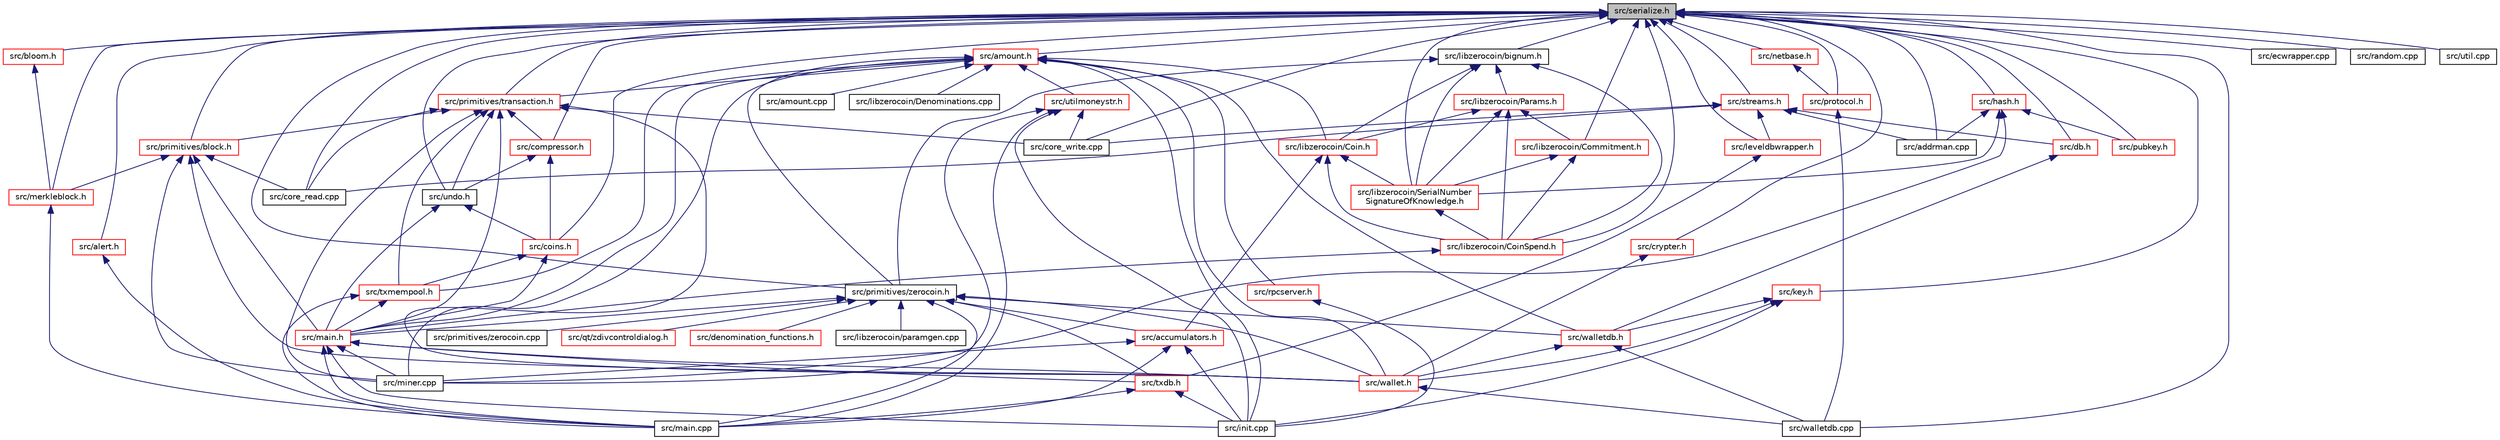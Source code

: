 digraph "src/serialize.h"
{
  edge [fontname="Helvetica",fontsize="10",labelfontname="Helvetica",labelfontsize="10"];
  node [fontname="Helvetica",fontsize="10",shape=record];
  Node14 [label="src/serialize.h",height=0.2,width=0.4,color="black", fillcolor="grey75", style="filled", fontcolor="black"];
  Node14 -> Node15 [dir="back",color="midnightblue",fontsize="10",style="solid",fontname="Helvetica"];
  Node15 [label="src/libzerocoin/bignum.h",height=0.2,width=0.4,color="black", fillcolor="white", style="filled",URL="$bignum_8h.html"];
  Node15 -> Node16 [dir="back",color="midnightblue",fontsize="10",style="solid",fontname="Helvetica"];
  Node16 [label="src/libzerocoin/Params.h",height=0.2,width=0.4,color="red", fillcolor="white", style="filled",URL="$_params_8h.html",tooltip="Parameter classes for Zerocoin. "];
  Node16 -> Node17 [dir="back",color="midnightblue",fontsize="10",style="solid",fontname="Helvetica"];
  Node17 [label="src/libzerocoin/Coin.h",height=0.2,width=0.4,color="red", fillcolor="white", style="filled",URL="$_coin_8h.html",tooltip="PublicCoin and PrivateCoin classes for the Zerocoin library. "];
  Node17 -> Node22 [dir="back",color="midnightblue",fontsize="10",style="solid",fontname="Helvetica"];
  Node22 [label="src/accumulators.h",height=0.2,width=0.4,color="red", fillcolor="white", style="filled",URL="$accumulators_8h.html"];
  Node22 -> Node23 [dir="back",color="midnightblue",fontsize="10",style="solid",fontname="Helvetica"];
  Node23 [label="src/init.cpp",height=0.2,width=0.4,color="black", fillcolor="white", style="filled",URL="$init_8cpp.html"];
  Node22 -> Node24 [dir="back",color="midnightblue",fontsize="10",style="solid",fontname="Helvetica"];
  Node24 [label="src/main.cpp",height=0.2,width=0.4,color="black", fillcolor="white", style="filled",URL="$main_8cpp.html"];
  Node22 -> Node25 [dir="back",color="midnightblue",fontsize="10",style="solid",fontname="Helvetica"];
  Node25 [label="src/miner.cpp",height=0.2,width=0.4,color="black", fillcolor="white", style="filled",URL="$miner_8cpp.html"];
  Node17 -> Node28 [dir="back",color="midnightblue",fontsize="10",style="solid",fontname="Helvetica"];
  Node28 [label="src/libzerocoin/CoinSpend.h",height=0.2,width=0.4,color="red", fillcolor="white", style="filled",URL="$_coin_spend_8h.html",tooltip="CoinSpend class for the Zerocoin library. "];
  Node28 -> Node29 [dir="back",color="midnightblue",fontsize="10",style="solid",fontname="Helvetica"];
  Node29 [label="src/main.h",height=0.2,width=0.4,color="red", fillcolor="white", style="filled",URL="$main_8h.html"];
  Node29 -> Node30 [dir="back",color="midnightblue",fontsize="10",style="solid",fontname="Helvetica"];
  Node30 [label="src/txdb.h",height=0.2,width=0.4,color="red", fillcolor="white", style="filled",URL="$txdb_8h.html"];
  Node30 -> Node23 [dir="back",color="midnightblue",fontsize="10",style="solid",fontname="Helvetica"];
  Node30 -> Node24 [dir="back",color="midnightblue",fontsize="10",style="solid",fontname="Helvetica"];
  Node29 -> Node104 [dir="back",color="midnightblue",fontsize="10",style="solid",fontname="Helvetica"];
  Node104 [label="src/wallet.h",height=0.2,width=0.4,color="red", fillcolor="white", style="filled",URL="$wallet_8h.html"];
  Node104 -> Node106 [dir="back",color="midnightblue",fontsize="10",style="solid",fontname="Helvetica"];
  Node106 [label="src/walletdb.cpp",height=0.2,width=0.4,color="black", fillcolor="white", style="filled",URL="$walletdb_8cpp.html"];
  Node29 -> Node23 [dir="back",color="midnightblue",fontsize="10",style="solid",fontname="Helvetica"];
  Node29 -> Node24 [dir="back",color="midnightblue",fontsize="10",style="solid",fontname="Helvetica"];
  Node29 -> Node25 [dir="back",color="midnightblue",fontsize="10",style="solid",fontname="Helvetica"];
  Node17 -> Node129 [dir="back",color="midnightblue",fontsize="10",style="solid",fontname="Helvetica"];
  Node129 [label="src/libzerocoin/SerialNumber\lSignatureOfKnowledge.h",height=0.2,width=0.4,color="red", fillcolor="white", style="filled",URL="$_serial_number_signature_of_knowledge_8h.html",tooltip="SerialNumberSignatureOfKnowledge class for the Zerocoin library. "];
  Node129 -> Node28 [dir="back",color="midnightblue",fontsize="10",style="solid",fontname="Helvetica"];
  Node16 -> Node149 [dir="back",color="midnightblue",fontsize="10",style="solid",fontname="Helvetica"];
  Node149 [label="src/libzerocoin/Commitment.h",height=0.2,width=0.4,color="red", fillcolor="white", style="filled",URL="$_commitment_8h.html",tooltip="Commitment and CommitmentProof classes for the Zerocoin library. "];
  Node149 -> Node28 [dir="back",color="midnightblue",fontsize="10",style="solid",fontname="Helvetica"];
  Node149 -> Node129 [dir="back",color="midnightblue",fontsize="10",style="solid",fontname="Helvetica"];
  Node16 -> Node28 [dir="back",color="midnightblue",fontsize="10",style="solid",fontname="Helvetica"];
  Node16 -> Node129 [dir="back",color="midnightblue",fontsize="10",style="solid",fontname="Helvetica"];
  Node15 -> Node17 [dir="back",color="midnightblue",fontsize="10",style="solid",fontname="Helvetica"];
  Node15 -> Node154 [dir="back",color="midnightblue",fontsize="10",style="solid",fontname="Helvetica"];
  Node154 [label="src/primitives/zerocoin.h",height=0.2,width=0.4,color="black", fillcolor="white", style="filled",URL="$zerocoin_8h.html",tooltip="Exceptions and constants for Zerocoin. "];
  Node154 -> Node22 [dir="back",color="midnightblue",fontsize="10",style="solid",fontname="Helvetica"];
  Node154 -> Node29 [dir="back",color="midnightblue",fontsize="10",style="solid",fontname="Helvetica"];
  Node154 -> Node30 [dir="back",color="midnightblue",fontsize="10",style="solid",fontname="Helvetica"];
  Node154 -> Node104 [dir="back",color="midnightblue",fontsize="10",style="solid",fontname="Helvetica"];
  Node154 -> Node131 [dir="back",color="midnightblue",fontsize="10",style="solid",fontname="Helvetica"];
  Node131 [label="src/walletdb.h",height=0.2,width=0.4,color="red", fillcolor="white", style="filled",URL="$walletdb_8h.html"];
  Node131 -> Node104 [dir="back",color="midnightblue",fontsize="10",style="solid",fontname="Helvetica"];
  Node131 -> Node106 [dir="back",color="midnightblue",fontsize="10",style="solid",fontname="Helvetica"];
  Node154 -> Node155 [dir="back",color="midnightblue",fontsize="10",style="solid",fontname="Helvetica"];
  Node155 [label="src/denomination_functions.h",height=0.2,width=0.4,color="red", fillcolor="white", style="filled",URL="$denomination__functions_8h.html"];
  Node154 -> Node157 [dir="back",color="midnightblue",fontsize="10",style="solid",fontname="Helvetica"];
  Node157 [label="src/libzerocoin/paramgen.cpp",height=0.2,width=0.4,color="black", fillcolor="white", style="filled",URL="$paramgen_8cpp.html",tooltip="Parameter generation utility for Zerocoin. "];
  Node154 -> Node24 [dir="back",color="midnightblue",fontsize="10",style="solid",fontname="Helvetica"];
  Node154 -> Node158 [dir="back",color="midnightblue",fontsize="10",style="solid",fontname="Helvetica"];
  Node158 [label="src/primitives/zerocoin.cpp",height=0.2,width=0.4,color="black", fillcolor="white", style="filled",URL="$zerocoin_8cpp.html"];
  Node154 -> Node159 [dir="back",color="midnightblue",fontsize="10",style="solid",fontname="Helvetica"];
  Node159 [label="src/qt/zdivcontroldialog.h",height=0.2,width=0.4,color="red", fillcolor="white", style="filled",URL="$zdivcontroldialog_8h.html"];
  Node15 -> Node129 [dir="back",color="midnightblue",fontsize="10",style="solid",fontname="Helvetica"];
  Node15 -> Node28 [dir="back",color="midnightblue",fontsize="10",style="solid",fontname="Helvetica"];
  Node14 -> Node154 [dir="back",color="midnightblue",fontsize="10",style="solid",fontname="Helvetica"];
  Node14 -> Node160 [dir="back",color="midnightblue",fontsize="10",style="solid",fontname="Helvetica"];
  Node160 [label="src/amount.h",height=0.2,width=0.4,color="red", fillcolor="white", style="filled",URL="$amount_8h.html"];
  Node160 -> Node17 [dir="back",color="midnightblue",fontsize="10",style="solid",fontname="Helvetica"];
  Node160 -> Node154 [dir="back",color="midnightblue",fontsize="10",style="solid",fontname="Helvetica"];
  Node160 -> Node29 [dir="back",color="midnightblue",fontsize="10",style="solid",fontname="Helvetica"];
  Node160 -> Node161 [dir="back",color="midnightblue",fontsize="10",style="solid",fontname="Helvetica"];
  Node161 [label="src/primitives/transaction.h",height=0.2,width=0.4,color="red", fillcolor="white", style="filled",URL="$transaction_8h.html"];
  Node161 -> Node162 [dir="back",color="midnightblue",fontsize="10",style="solid",fontname="Helvetica"];
  Node162 [label="src/primitives/block.h",height=0.2,width=0.4,color="red", fillcolor="white", style="filled",URL="$block_8h.html"];
  Node162 -> Node29 [dir="back",color="midnightblue",fontsize="10",style="solid",fontname="Helvetica"];
  Node162 -> Node104 [dir="back",color="midnightblue",fontsize="10",style="solid",fontname="Helvetica"];
  Node162 -> Node165 [dir="back",color="midnightblue",fontsize="10",style="solid",fontname="Helvetica"];
  Node165 [label="src/core_read.cpp",height=0.2,width=0.4,color="black", fillcolor="white", style="filled",URL="$core__read_8cpp.html"];
  Node162 -> Node166 [dir="back",color="midnightblue",fontsize="10",style="solid",fontname="Helvetica"];
  Node166 [label="src/merkleblock.h",height=0.2,width=0.4,color="red", fillcolor="white", style="filled",URL="$merkleblock_8h.html"];
  Node166 -> Node24 [dir="back",color="midnightblue",fontsize="10",style="solid",fontname="Helvetica"];
  Node162 -> Node25 [dir="back",color="midnightblue",fontsize="10",style="solid",fontname="Helvetica"];
  Node161 -> Node173 [dir="back",color="midnightblue",fontsize="10",style="solid",fontname="Helvetica"];
  Node173 [label="src/compressor.h",height=0.2,width=0.4,color="red", fillcolor="white", style="filled",URL="$compressor_8h.html"];
  Node173 -> Node174 [dir="back",color="midnightblue",fontsize="10",style="solid",fontname="Helvetica"];
  Node174 [label="src/coins.h",height=0.2,width=0.4,color="red", fillcolor="white", style="filled",URL="$coins_8h.html"];
  Node174 -> Node29 [dir="back",color="midnightblue",fontsize="10",style="solid",fontname="Helvetica"];
  Node174 -> Node175 [dir="back",color="midnightblue",fontsize="10",style="solid",fontname="Helvetica"];
  Node175 [label="src/txmempool.h",height=0.2,width=0.4,color="red", fillcolor="white", style="filled",URL="$txmempool_8h.html"];
  Node175 -> Node29 [dir="back",color="midnightblue",fontsize="10",style="solid",fontname="Helvetica"];
  Node175 -> Node24 [dir="back",color="midnightblue",fontsize="10",style="solid",fontname="Helvetica"];
  Node173 -> Node177 [dir="back",color="midnightblue",fontsize="10",style="solid",fontname="Helvetica"];
  Node177 [label="src/undo.h",height=0.2,width=0.4,color="black", fillcolor="white", style="filled",URL="$undo_8h.html"];
  Node177 -> Node174 [dir="back",color="midnightblue",fontsize="10",style="solid",fontname="Helvetica"];
  Node177 -> Node29 [dir="back",color="midnightblue",fontsize="10",style="solid",fontname="Helvetica"];
  Node161 -> Node177 [dir="back",color="midnightblue",fontsize="10",style="solid",fontname="Helvetica"];
  Node161 -> Node29 [dir="back",color="midnightblue",fontsize="10",style="solid",fontname="Helvetica"];
  Node161 -> Node175 [dir="back",color="midnightblue",fontsize="10",style="solid",fontname="Helvetica"];
  Node161 -> Node104 [dir="back",color="midnightblue",fontsize="10",style="solid",fontname="Helvetica"];
  Node161 -> Node165 [dir="back",color="midnightblue",fontsize="10",style="solid",fontname="Helvetica"];
  Node161 -> Node138 [dir="back",color="midnightblue",fontsize="10",style="solid",fontname="Helvetica"];
  Node138 [label="src/core_write.cpp",height=0.2,width=0.4,color="black", fillcolor="white", style="filled",URL="$core__write_8cpp.html"];
  Node161 -> Node25 [dir="back",color="midnightblue",fontsize="10",style="solid",fontname="Helvetica"];
  Node160 -> Node175 [dir="back",color="midnightblue",fontsize="10",style="solid",fontname="Helvetica"];
  Node160 -> Node104 [dir="back",color="midnightblue",fontsize="10",style="solid",fontname="Helvetica"];
  Node160 -> Node131 [dir="back",color="midnightblue",fontsize="10",style="solid",fontname="Helvetica"];
  Node160 -> Node195 [dir="back",color="midnightblue",fontsize="10",style="solid",fontname="Helvetica"];
  Node195 [label="src/amount.cpp",height=0.2,width=0.4,color="black", fillcolor="white", style="filled",URL="$amount_8cpp.html"];
  Node160 -> Node196 [dir="back",color="midnightblue",fontsize="10",style="solid",fontname="Helvetica"];
  Node196 [label="src/utilmoneystr.h",height=0.2,width=0.4,color="red", fillcolor="white", style="filled",URL="$utilmoneystr_8h.html"];
  Node196 -> Node138 [dir="back",color="midnightblue",fontsize="10",style="solid",fontname="Helvetica"];
  Node196 -> Node23 [dir="back",color="midnightblue",fontsize="10",style="solid",fontname="Helvetica"];
  Node196 -> Node24 [dir="back",color="midnightblue",fontsize="10",style="solid",fontname="Helvetica"];
  Node196 -> Node25 [dir="back",color="midnightblue",fontsize="10",style="solid",fontname="Helvetica"];
  Node160 -> Node197 [dir="back",color="midnightblue",fontsize="10",style="solid",fontname="Helvetica"];
  Node197 [label="src/rpcserver.h",height=0.2,width=0.4,color="red", fillcolor="white", style="filled",URL="$rpcserver_8h.html"];
  Node197 -> Node23 [dir="back",color="midnightblue",fontsize="10",style="solid",fontname="Helvetica"];
  Node160 -> Node23 [dir="back",color="midnightblue",fontsize="10",style="solid",fontname="Helvetica"];
  Node160 -> Node198 [dir="back",color="midnightblue",fontsize="10",style="solid",fontname="Helvetica"];
  Node198 [label="src/libzerocoin/Denominations.cpp",height=0.2,width=0.4,color="black", fillcolor="white", style="filled",URL="$_denominations_8cpp.html",tooltip="Functions for converting to/from Zerocoin Denominations to other values library. "];
  Node160 -> Node25 [dir="back",color="midnightblue",fontsize="10",style="solid",fontname="Helvetica"];
  Node14 -> Node162 [dir="back",color="midnightblue",fontsize="10",style="solid",fontname="Helvetica"];
  Node14 -> Node220 [dir="back",color="midnightblue",fontsize="10",style="solid",fontname="Helvetica"];
  Node220 [label="src/netbase.h",height=0.2,width=0.4,color="red", fillcolor="white", style="filled",URL="$netbase_8h.html"];
  Node220 -> Node221 [dir="back",color="midnightblue",fontsize="10",style="solid",fontname="Helvetica"];
  Node221 [label="src/protocol.h",height=0.2,width=0.4,color="red", fillcolor="white", style="filled",URL="$protocol_8h.html"];
  Node221 -> Node106 [dir="back",color="midnightblue",fontsize="10",style="solid",fontname="Helvetica"];
  Node14 -> Node221 [dir="back",color="midnightblue",fontsize="10",style="solid",fontname="Helvetica"];
  Node14 -> Node161 [dir="back",color="midnightblue",fontsize="10",style="solid",fontname="Helvetica"];
  Node14 -> Node173 [dir="back",color="midnightblue",fontsize="10",style="solid",fontname="Helvetica"];
  Node14 -> Node174 [dir="back",color="midnightblue",fontsize="10",style="solid",fontname="Helvetica"];
  Node14 -> Node177 [dir="back",color="midnightblue",fontsize="10",style="solid",fontname="Helvetica"];
  Node14 -> Node229 [dir="back",color="midnightblue",fontsize="10",style="solid",fontname="Helvetica"];
  Node229 [label="src/bloom.h",height=0.2,width=0.4,color="red", fillcolor="white", style="filled",URL="$bloom_8h.html"];
  Node229 -> Node166 [dir="back",color="midnightblue",fontsize="10",style="solid",fontname="Helvetica"];
  Node14 -> Node230 [dir="back",color="midnightblue",fontsize="10",style="solid",fontname="Helvetica"];
  Node230 [label="src/hash.h",height=0.2,width=0.4,color="red", fillcolor="white", style="filled",URL="$hash_8h.html"];
  Node230 -> Node129 [dir="back",color="midnightblue",fontsize="10",style="solid",fontname="Helvetica"];
  Node230 -> Node231 [dir="back",color="midnightblue",fontsize="10",style="solid",fontname="Helvetica"];
  Node231 [label="src/pubkey.h",height=0.2,width=0.4,color="red", fillcolor="white", style="filled",URL="$pubkey_8h.html"];
  Node230 -> Node225 [dir="back",color="midnightblue",fontsize="10",style="solid",fontname="Helvetica"];
  Node225 [label="src/addrman.cpp",height=0.2,width=0.4,color="black", fillcolor="white", style="filled",URL="$addrman_8cpp.html"];
  Node230 -> Node25 [dir="back",color="midnightblue",fontsize="10",style="solid",fontname="Helvetica"];
  Node14 -> Node240 [dir="back",color="midnightblue",fontsize="10",style="solid",fontname="Helvetica"];
  Node240 [label="src/streams.h",height=0.2,width=0.4,color="red", fillcolor="white", style="filled",URL="$streams_8h.html"];
  Node240 -> Node241 [dir="back",color="midnightblue",fontsize="10",style="solid",fontname="Helvetica"];
  Node241 [label="src/leveldbwrapper.h",height=0.2,width=0.4,color="red", fillcolor="white", style="filled",URL="$leveldbwrapper_8h.html"];
  Node241 -> Node30 [dir="back",color="midnightblue",fontsize="10",style="solid",fontname="Helvetica"];
  Node240 -> Node243 [dir="back",color="midnightblue",fontsize="10",style="solid",fontname="Helvetica"];
  Node243 [label="src/db.h",height=0.2,width=0.4,color="red", fillcolor="white", style="filled",URL="$db_8h.html"];
  Node243 -> Node131 [dir="back",color="midnightblue",fontsize="10",style="solid",fontname="Helvetica"];
  Node240 -> Node225 [dir="back",color="midnightblue",fontsize="10",style="solid",fontname="Helvetica"];
  Node240 -> Node165 [dir="back",color="midnightblue",fontsize="10",style="solid",fontname="Helvetica"];
  Node240 -> Node138 [dir="back",color="midnightblue",fontsize="10",style="solid",fontname="Helvetica"];
  Node14 -> Node149 [dir="back",color="midnightblue",fontsize="10",style="solid",fontname="Helvetica"];
  Node14 -> Node129 [dir="back",color="midnightblue",fontsize="10",style="solid",fontname="Helvetica"];
  Node14 -> Node28 [dir="back",color="midnightblue",fontsize="10",style="solid",fontname="Helvetica"];
  Node14 -> Node241 [dir="back",color="midnightblue",fontsize="10",style="solid",fontname="Helvetica"];
  Node14 -> Node244 [dir="back",color="midnightblue",fontsize="10",style="solid",fontname="Helvetica"];
  Node244 [label="src/key.h",height=0.2,width=0.4,color="red", fillcolor="white", style="filled",URL="$key_8h.html"];
  Node244 -> Node104 [dir="back",color="midnightblue",fontsize="10",style="solid",fontname="Helvetica"];
  Node244 -> Node131 [dir="back",color="midnightblue",fontsize="10",style="solid",fontname="Helvetica"];
  Node244 -> Node23 [dir="back",color="midnightblue",fontsize="10",style="solid",fontname="Helvetica"];
  Node14 -> Node231 [dir="back",color="midnightblue",fontsize="10",style="solid",fontname="Helvetica"];
  Node14 -> Node235 [dir="back",color="midnightblue",fontsize="10",style="solid",fontname="Helvetica"];
  Node235 [label="src/crypter.h",height=0.2,width=0.4,color="red", fillcolor="white", style="filled",URL="$crypter_8h.html"];
  Node235 -> Node104 [dir="back",color="midnightblue",fontsize="10",style="solid",fontname="Helvetica"];
  Node14 -> Node243 [dir="back",color="midnightblue",fontsize="10",style="solid",fontname="Helvetica"];
  Node14 -> Node225 [dir="back",color="midnightblue",fontsize="10",style="solid",fontname="Helvetica"];
  Node14 -> Node245 [dir="back",color="midnightblue",fontsize="10",style="solid",fontname="Helvetica"];
  Node245 [label="src/alert.h",height=0.2,width=0.4,color="red", fillcolor="white", style="filled",URL="$alert_8h.html"];
  Node245 -> Node24 [dir="back",color="midnightblue",fontsize="10",style="solid",fontname="Helvetica"];
  Node14 -> Node165 [dir="back",color="midnightblue",fontsize="10",style="solid",fontname="Helvetica"];
  Node14 -> Node138 [dir="back",color="midnightblue",fontsize="10",style="solid",fontname="Helvetica"];
  Node14 -> Node246 [dir="back",color="midnightblue",fontsize="10",style="solid",fontname="Helvetica"];
  Node246 [label="src/ecwrapper.cpp",height=0.2,width=0.4,color="black", fillcolor="white", style="filled",URL="$ecwrapper_8cpp.html"];
  Node14 -> Node166 [dir="back",color="midnightblue",fontsize="10",style="solid",fontname="Helvetica"];
  Node14 -> Node247 [dir="back",color="midnightblue",fontsize="10",style="solid",fontname="Helvetica"];
  Node247 [label="src/random.cpp",height=0.2,width=0.4,color="black", fillcolor="white", style="filled",URL="$random_8cpp.html"];
  Node14 -> Node248 [dir="back",color="midnightblue",fontsize="10",style="solid",fontname="Helvetica"];
  Node248 [label="src/util.cpp",height=0.2,width=0.4,color="black", fillcolor="white", style="filled",URL="$util_8cpp.html"];
  Node14 -> Node106 [dir="back",color="midnightblue",fontsize="10",style="solid",fontname="Helvetica"];
}
